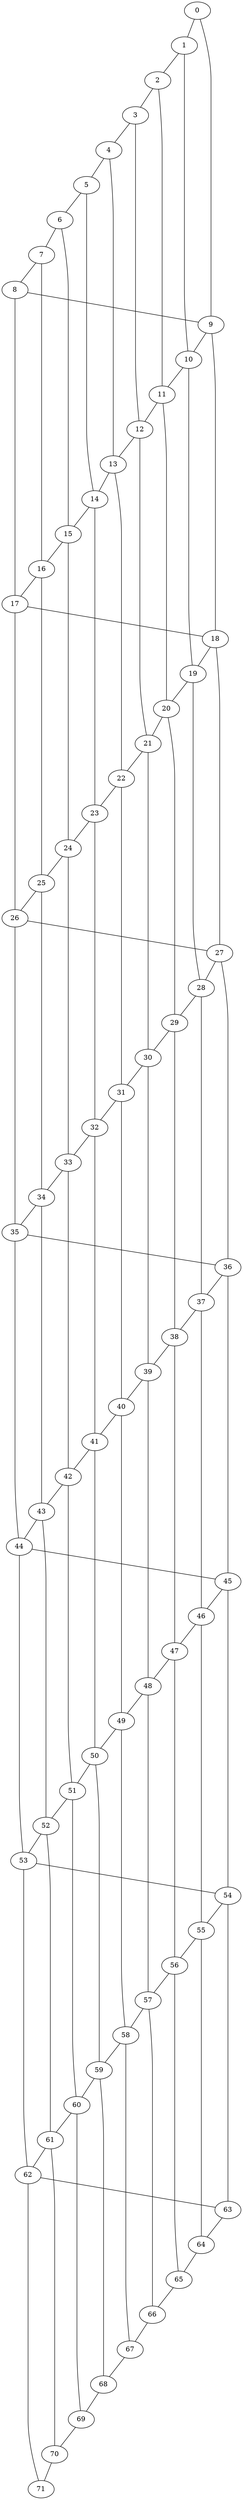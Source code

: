 graph G {
	0 -- 1
	0 -- 9
	1 -- 2
	1 -- 10
	2 -- 3
	2 -- 11
	3 -- 4
	3 -- 12
	4 -- 5
	4 -- 13
	5 -- 6
	5 -- 14
	6 -- 7
	6 -- 15
	7 -- 8
	7 -- 16
	8 -- 9
	8 -- 17
	9 -- 10
	9 -- 18
	10 -- 11
	10 -- 19
	11 -- 12
	11 -- 20
	12 -- 13
	12 -- 21
	13 -- 14
	13 -- 22
	14 -- 15
	14 -- 23
	15 -- 16
	15 -- 24
	16 -- 17
	16 -- 25
	17 -- 18
	17 -- 26
	18 -- 19
	18 -- 27
	19 -- 20
	19 -- 28
	20 -- 21
	20 -- 29
	21 -- 22
	21 -- 30
	22 -- 23
	22 -- 31
	23 -- 24
	23 -- 32
	24 -- 25
	24 -- 33
	25 -- 26
	25 -- 34
	26 -- 27
	26 -- 35
	27 -- 28
	27 -- 36
	28 -- 29
	28 -- 37
	29 -- 30
	29 -- 38
	30 -- 31
	30 -- 39
	31 -- 32
	31 -- 40
	32 -- 33
	32 -- 41
	33 -- 34
	33 -- 42
	34 -- 35
	34 -- 43
	35 -- 36
	35 -- 44
	36 -- 37
	36 -- 45
	37 -- 38
	37 -- 46
	38 -- 39
	38 -- 47
	39 -- 40
	39 -- 48
	40 -- 41
	40 -- 49
	41 -- 42
	41 -- 50
	42 -- 43
	42 -- 51
	43 -- 44
	43 -- 52
	44 -- 45
	44 -- 53
	45 -- 46
	45 -- 54
	46 -- 47
	46 -- 55
	47 -- 48
	47 -- 56
	48 -- 49
	48 -- 57
	49 -- 50
	49 -- 58
	50 -- 51
	50 -- 59
	51 -- 52
	51 -- 60
	52 -- 53
	52 -- 61
	53 -- 54
	53 -- 62
	54 -- 55
	54 -- 63
	55 -- 56
	55 -- 64
	56 -- 57
	56 -- 65
	57 -- 58
	57 -- 66
	58 -- 59
	58 -- 67
	59 -- 60
	59 -- 68
	60 -- 61
	60 -- 69
	61 -- 62
	61 -- 70
	62 -- 63
	62 -- 71
	63 -- 64
	64 -- 65
	65 -- 66
	66 -- 67
	67 -- 68
	68 -- 69
	69 -- 70
	70 -- 71
}
